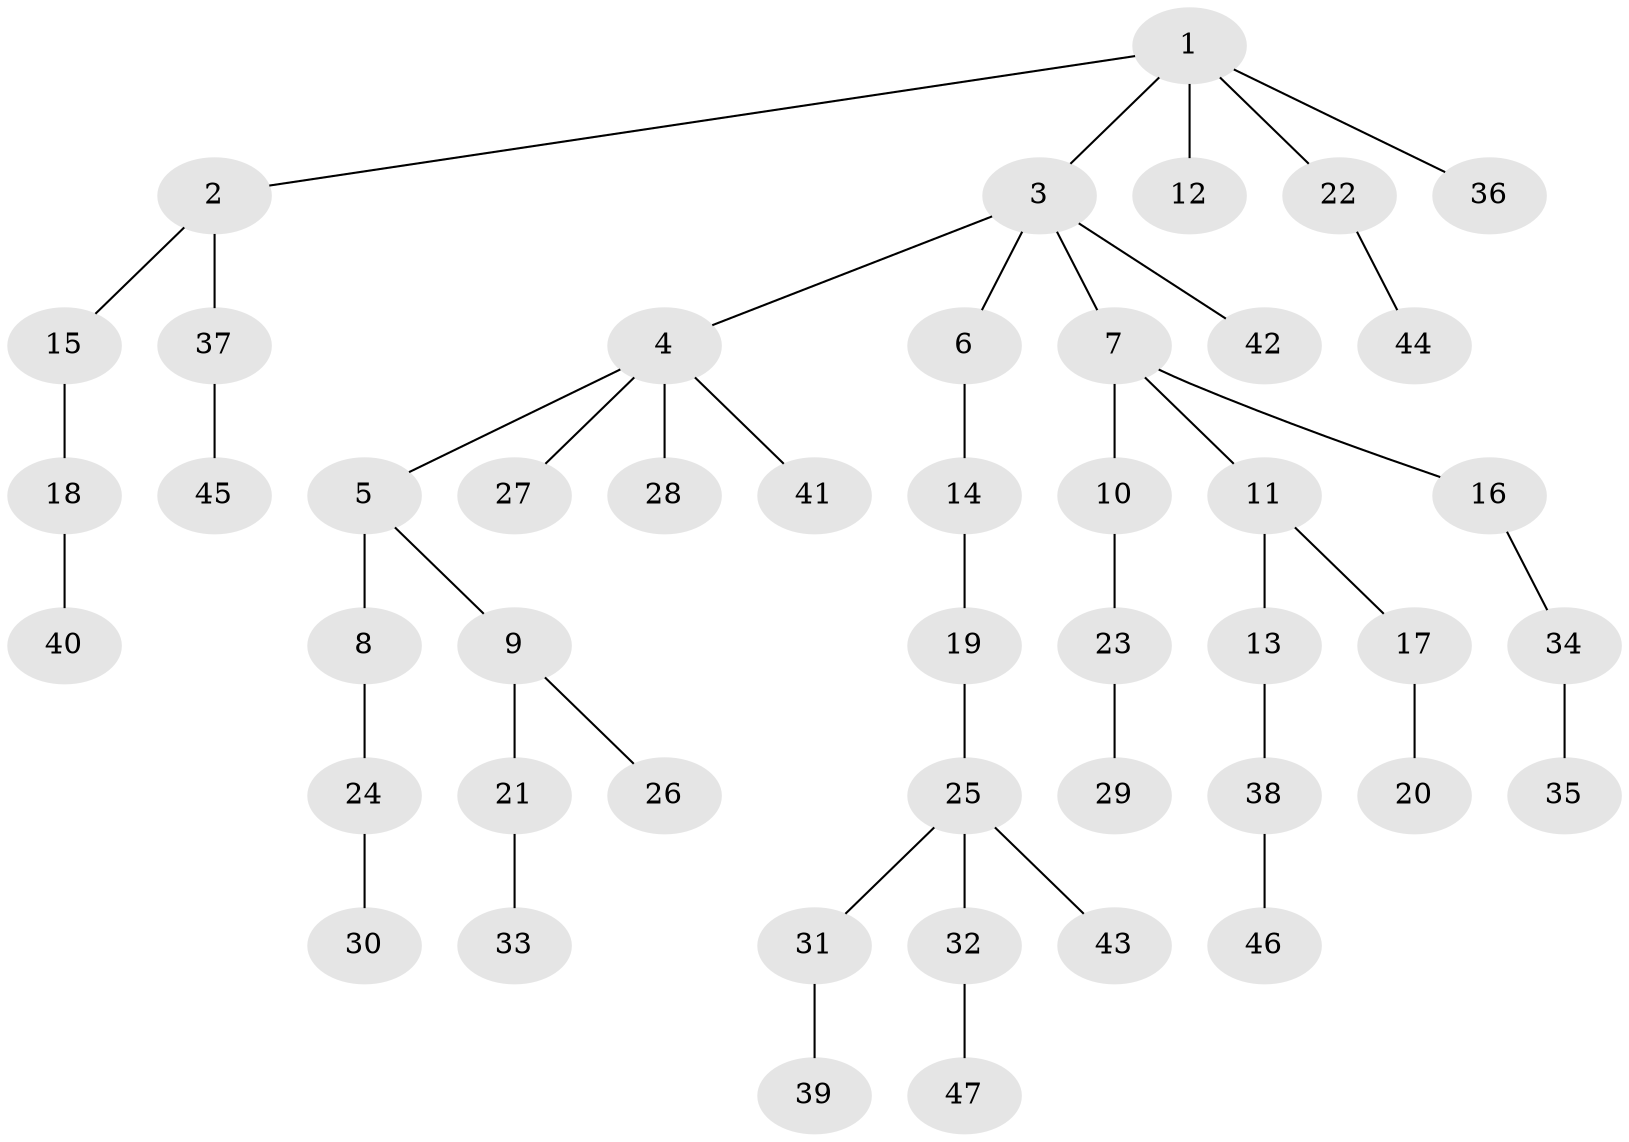 // original degree distribution, {6: 0.017094017094017096, 4: 0.05982905982905983, 7: 0.017094017094017096, 3: 0.1282051282051282, 5: 0.042735042735042736, 2: 0.18803418803418803, 1: 0.5470085470085471}
// Generated by graph-tools (version 1.1) at 2025/51/03/04/25 22:51:49]
// undirected, 47 vertices, 46 edges
graph export_dot {
  node [color=gray90,style=filled];
  1;
  2;
  3;
  4;
  5;
  6;
  7;
  8;
  9;
  10;
  11;
  12;
  13;
  14;
  15;
  16;
  17;
  18;
  19;
  20;
  21;
  22;
  23;
  24;
  25;
  26;
  27;
  28;
  29;
  30;
  31;
  32;
  33;
  34;
  35;
  36;
  37;
  38;
  39;
  40;
  41;
  42;
  43;
  44;
  45;
  46;
  47;
  1 -- 2 [weight=1.0];
  1 -- 3 [weight=1.0];
  1 -- 12 [weight=1.0];
  1 -- 22 [weight=1.0];
  1 -- 36 [weight=1.0];
  2 -- 15 [weight=1.0];
  2 -- 37 [weight=1.0];
  3 -- 4 [weight=1.0];
  3 -- 6 [weight=1.0];
  3 -- 7 [weight=1.0];
  3 -- 42 [weight=1.0];
  4 -- 5 [weight=1.0];
  4 -- 27 [weight=1.0];
  4 -- 28 [weight=1.0];
  4 -- 41 [weight=1.0];
  5 -- 8 [weight=2.0];
  5 -- 9 [weight=1.0];
  6 -- 14 [weight=1.0];
  7 -- 10 [weight=1.0];
  7 -- 11 [weight=1.0];
  7 -- 16 [weight=1.0];
  8 -- 24 [weight=1.0];
  9 -- 21 [weight=1.0];
  9 -- 26 [weight=1.0];
  10 -- 23 [weight=2.0];
  11 -- 13 [weight=1.0];
  11 -- 17 [weight=1.0];
  13 -- 38 [weight=1.0];
  14 -- 19 [weight=1.0];
  15 -- 18 [weight=1.0];
  16 -- 34 [weight=1.0];
  17 -- 20 [weight=1.0];
  18 -- 40 [weight=1.0];
  19 -- 25 [weight=1.0];
  21 -- 33 [weight=1.0];
  22 -- 44 [weight=1.0];
  23 -- 29 [weight=1.0];
  24 -- 30 [weight=1.0];
  25 -- 31 [weight=1.0];
  25 -- 32 [weight=1.0];
  25 -- 43 [weight=1.0];
  31 -- 39 [weight=1.0];
  32 -- 47 [weight=1.0];
  34 -- 35 [weight=1.0];
  37 -- 45 [weight=1.0];
  38 -- 46 [weight=1.0];
}
